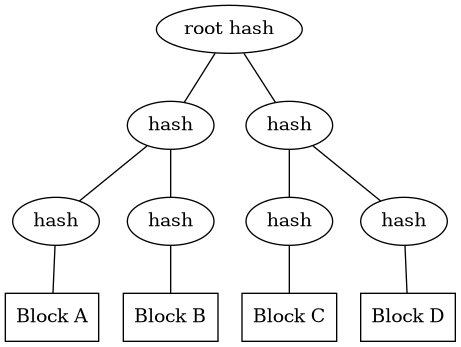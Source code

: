 @startdot
graph merkletree {
    h0[label="root hash"]
    h1[label="hash"]
    h2[label="hash"]
    blockAhash[label="hash"]
    blockBhash[label="hash"]
    blockChash[label="hash"]
    blockDhash[label="hash"]
    a[label="Block A",shape=box]
    b[label="Block B",shape=box]
    c[label="Block C",shape=box]
    d[label="Block D",shape=box]

    h0 -- {h1, h2}
    h1 -- {blockAhash, blockBhash}
    h2 -- {blockChash, blockDhash}
    blockAhash -- a
    blockBhash -- b
    blockChash -- c
    blockDhash -- d
}
@enddot